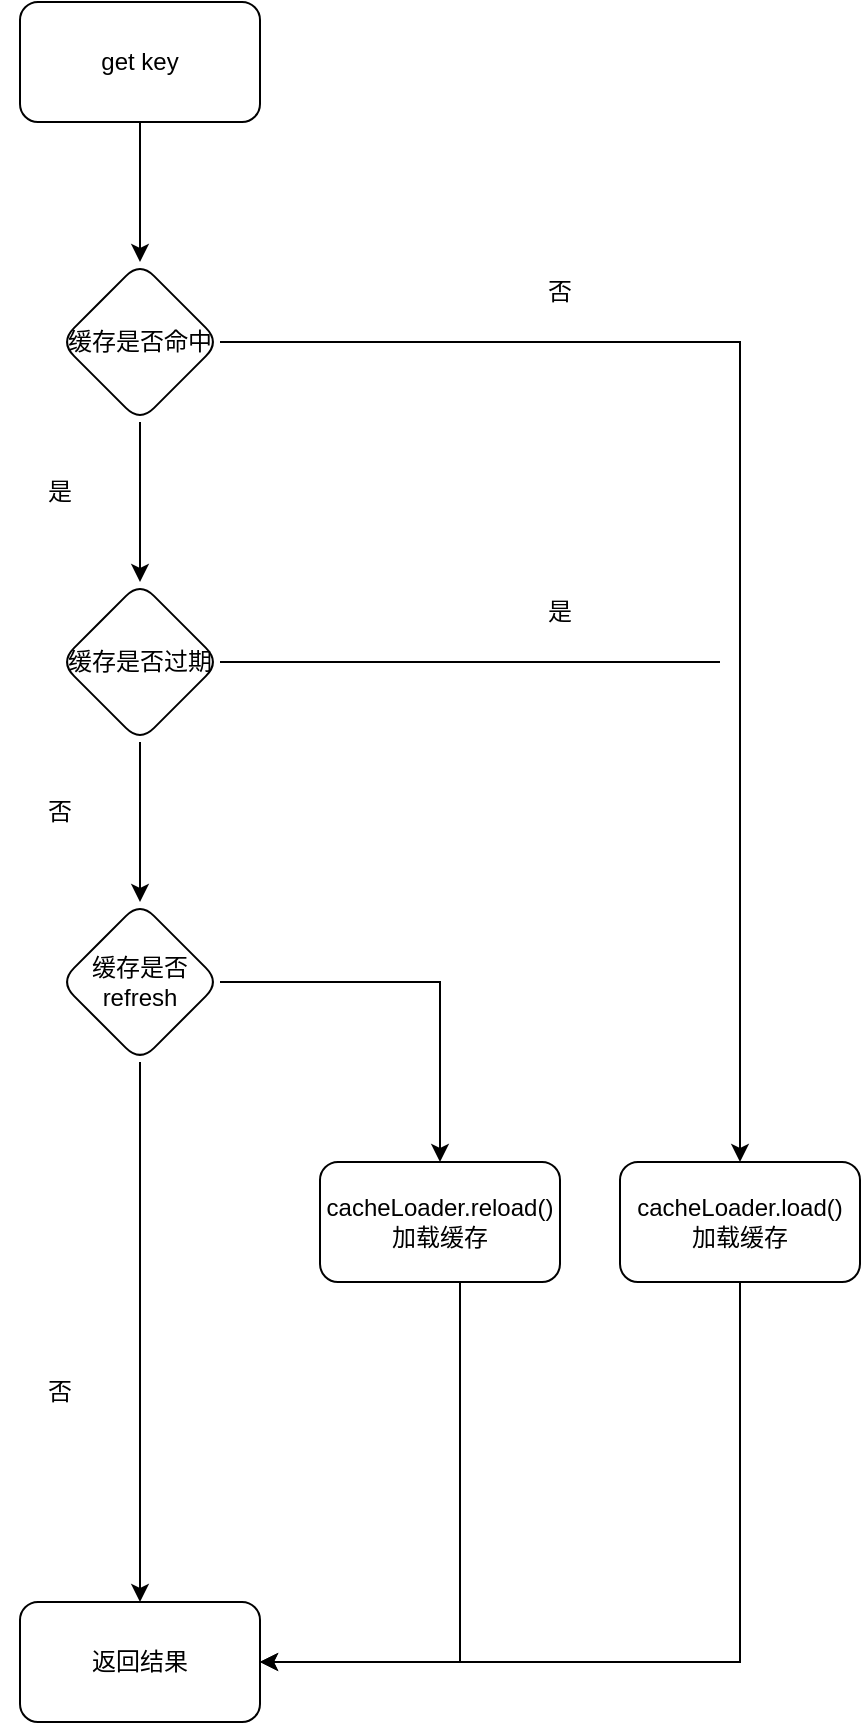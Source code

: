 <mxfile version="21.6.1" type="github">
  <diagram name="第 1 页" id="geORoSbtRlsgjxlfL54r">
    <mxGraphModel dx="1306" dy="726" grid="1" gridSize="10" guides="1" tooltips="1" connect="1" arrows="1" fold="1" page="1" pageScale="1" pageWidth="827" pageHeight="1169" math="0" shadow="0">
      <root>
        <mxCell id="0" />
        <mxCell id="1" parent="0" />
        <mxCell id="rUhud2PPhJoLH6mJPej0-8" value="" style="edgeStyle=orthogonalEdgeStyle;rounded=0;orthogonalLoop=1;jettySize=auto;html=1;" edge="1" parent="1" source="rUhud2PPhJoLH6mJPej0-1" target="rUhud2PPhJoLH6mJPej0-7">
          <mxGeometry relative="1" as="geometry" />
        </mxCell>
        <mxCell id="rUhud2PPhJoLH6mJPej0-1" value="get key" style="rounded=1;whiteSpace=wrap;html=1;" vertex="1" parent="1">
          <mxGeometry x="170" y="140" width="120" height="60" as="geometry" />
        </mxCell>
        <mxCell id="rUhud2PPhJoLH6mJPej0-11" value="" style="edgeStyle=orthogonalEdgeStyle;rounded=0;orthogonalLoop=1;jettySize=auto;html=1;" edge="1" parent="1" source="rUhud2PPhJoLH6mJPej0-7" target="rUhud2PPhJoLH6mJPej0-10">
          <mxGeometry relative="1" as="geometry" />
        </mxCell>
        <mxCell id="rUhud2PPhJoLH6mJPej0-17" value="" style="edgeStyle=orthogonalEdgeStyle;rounded=0;orthogonalLoop=1;jettySize=auto;html=1;" edge="1" parent="1" source="rUhud2PPhJoLH6mJPej0-7" target="rUhud2PPhJoLH6mJPej0-16">
          <mxGeometry relative="1" as="geometry" />
        </mxCell>
        <mxCell id="rUhud2PPhJoLH6mJPej0-7" value="缓存是否命中" style="rhombus;whiteSpace=wrap;html=1;rounded=1;" vertex="1" parent="1">
          <mxGeometry x="190" y="270" width="80" height="80" as="geometry" />
        </mxCell>
        <mxCell id="rUhud2PPhJoLH6mJPej0-9" value="是" style="text;html=1;strokeColor=none;fillColor=none;align=center;verticalAlign=middle;whiteSpace=wrap;rounded=0;" vertex="1" parent="1">
          <mxGeometry x="160" y="370" width="60" height="30" as="geometry" />
        </mxCell>
        <mxCell id="rUhud2PPhJoLH6mJPej0-31" style="edgeStyle=orthogonalEdgeStyle;rounded=0;orthogonalLoop=1;jettySize=auto;html=1;entryX=1;entryY=0.5;entryDx=0;entryDy=0;" edge="1" parent="1" source="rUhud2PPhJoLH6mJPej0-10" target="rUhud2PPhJoLH6mJPej0-25">
          <mxGeometry relative="1" as="geometry">
            <Array as="points">
              <mxPoint x="530" y="970" />
            </Array>
          </mxGeometry>
        </mxCell>
        <mxCell id="rUhud2PPhJoLH6mJPej0-10" value="cacheLoader.load()&lt;br&gt;加载缓存" style="whiteSpace=wrap;html=1;rounded=1;" vertex="1" parent="1">
          <mxGeometry x="470" y="720" width="120" height="60" as="geometry" />
        </mxCell>
        <mxCell id="rUhud2PPhJoLH6mJPej0-12" value="否" style="text;html=1;strokeColor=none;fillColor=none;align=center;verticalAlign=middle;whiteSpace=wrap;rounded=0;" vertex="1" parent="1">
          <mxGeometry x="410" y="270" width="60" height="30" as="geometry" />
        </mxCell>
        <mxCell id="rUhud2PPhJoLH6mJPej0-19" value="" style="edgeStyle=orthogonalEdgeStyle;rounded=0;orthogonalLoop=1;jettySize=auto;html=1;" edge="1" parent="1" source="rUhud2PPhJoLH6mJPej0-16" target="rUhud2PPhJoLH6mJPej0-18">
          <mxGeometry relative="1" as="geometry" />
        </mxCell>
        <mxCell id="rUhud2PPhJoLH6mJPej0-16" value="缓存是否过期" style="rhombus;whiteSpace=wrap;html=1;rounded=1;" vertex="1" parent="1">
          <mxGeometry x="190" y="430" width="80" height="80" as="geometry" />
        </mxCell>
        <mxCell id="rUhud2PPhJoLH6mJPej0-26" value="" style="edgeStyle=orthogonalEdgeStyle;rounded=0;orthogonalLoop=1;jettySize=auto;html=1;" edge="1" parent="1" source="rUhud2PPhJoLH6mJPej0-18" target="rUhud2PPhJoLH6mJPej0-25">
          <mxGeometry relative="1" as="geometry" />
        </mxCell>
        <mxCell id="rUhud2PPhJoLH6mJPej0-29" value="" style="edgeStyle=orthogonalEdgeStyle;rounded=0;orthogonalLoop=1;jettySize=auto;html=1;" edge="1" parent="1" source="rUhud2PPhJoLH6mJPej0-18" target="rUhud2PPhJoLH6mJPej0-28">
          <mxGeometry relative="1" as="geometry" />
        </mxCell>
        <mxCell id="rUhud2PPhJoLH6mJPej0-18" value="缓存是否&lt;br&gt;refresh" style="rhombus;whiteSpace=wrap;html=1;rounded=1;" vertex="1" parent="1">
          <mxGeometry x="190" y="590" width="80" height="80" as="geometry" />
        </mxCell>
        <mxCell id="rUhud2PPhJoLH6mJPej0-20" value="否" style="text;html=1;strokeColor=none;fillColor=none;align=center;verticalAlign=middle;whiteSpace=wrap;rounded=0;" vertex="1" parent="1">
          <mxGeometry x="160" y="530" width="60" height="30" as="geometry" />
        </mxCell>
        <mxCell id="rUhud2PPhJoLH6mJPej0-22" value="" style="endArrow=none;html=1;rounded=0;exitX=1;exitY=0.5;exitDx=0;exitDy=0;" edge="1" parent="1" source="rUhud2PPhJoLH6mJPej0-16">
          <mxGeometry width="50" height="50" relative="1" as="geometry">
            <mxPoint x="390" y="540" as="sourcePoint" />
            <mxPoint x="520" y="470" as="targetPoint" />
          </mxGeometry>
        </mxCell>
        <mxCell id="rUhud2PPhJoLH6mJPej0-23" value="是" style="text;html=1;strokeColor=none;fillColor=none;align=center;verticalAlign=middle;whiteSpace=wrap;rounded=0;" vertex="1" parent="1">
          <mxGeometry x="410" y="430" width="60" height="30" as="geometry" />
        </mxCell>
        <mxCell id="rUhud2PPhJoLH6mJPej0-25" value="返回结果" style="whiteSpace=wrap;html=1;rounded=1;" vertex="1" parent="1">
          <mxGeometry x="170" y="940" width="120" height="60" as="geometry" />
        </mxCell>
        <mxCell id="rUhud2PPhJoLH6mJPej0-27" value="否" style="text;html=1;strokeColor=none;fillColor=none;align=center;verticalAlign=middle;whiteSpace=wrap;rounded=0;" vertex="1" parent="1">
          <mxGeometry x="160" y="820" width="60" height="30" as="geometry" />
        </mxCell>
        <mxCell id="rUhud2PPhJoLH6mJPej0-30" style="edgeStyle=orthogonalEdgeStyle;rounded=0;orthogonalLoop=1;jettySize=auto;html=1;entryX=1;entryY=0.5;entryDx=0;entryDy=0;" edge="1" parent="1" source="rUhud2PPhJoLH6mJPej0-28" target="rUhud2PPhJoLH6mJPej0-25">
          <mxGeometry relative="1" as="geometry">
            <Array as="points">
              <mxPoint x="390" y="970" />
            </Array>
          </mxGeometry>
        </mxCell>
        <mxCell id="rUhud2PPhJoLH6mJPej0-28" value="cacheLoader.reload()&lt;br&gt;加载缓存" style="whiteSpace=wrap;html=1;rounded=1;" vertex="1" parent="1">
          <mxGeometry x="320" y="720" width="120" height="60" as="geometry" />
        </mxCell>
      </root>
    </mxGraphModel>
  </diagram>
</mxfile>
